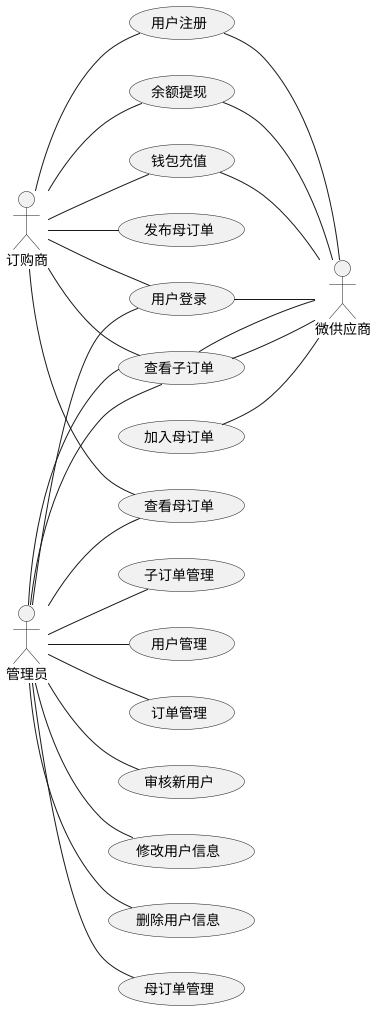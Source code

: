 @startuml

''' 布局信息
left to right direction

''' 以下部分描述了各个角色
:微供应商: as MiniProvider
:订购商: as Client
:管理员: as Admin
' :授信系统: as CreditSys
' :资金系统: as FundSys

''' 以下部分描述了各个用例
''' 注意由于使用了从左到右布局, 故连线方向up down等需旋转90度

MiniProvider -up- (用户登录)
MiniProvider -up- (用户注册)
MiniProvider -up- (查看子订单)
MiniProvider -up- (加入母订单)
MiniProvider -up- (查看子订单)
MiniProvider -up- (钱包充值)
MiniProvider -up- (余额提现)

together {
	Admin -- (修改用户信息)
	Admin -- (删除用户信息)
	Admin -- (母订单管理)
	Admin -- (子订单管理)
	Admin -- (用户管理)
	Admin -- (订单管理)
    Admin -- (用户登录)
    Admin -- (查看子订单)
    Admin -- (查看母订单)
    Admin -- (审核新用户)
    Admin  -- (查看子订单)
}

Client -- (用户登录)
Client -- (用户注册)
Client -- (发布母订单)
Client -- (查看母订单)
Client -- (钱包充值)
Client -- (余额提现)
Client -- (查看子订单)

''' 用于控制布局的连线, 不显示

@enduml